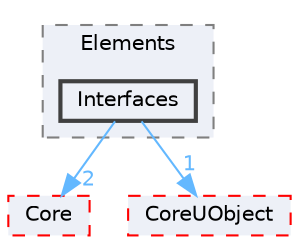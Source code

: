 digraph "Interfaces"
{
 // INTERACTIVE_SVG=YES
 // LATEX_PDF_SIZE
  bgcolor="transparent";
  edge [fontname=Helvetica,fontsize=10,labelfontname=Helvetica,labelfontsize=10];
  node [fontname=Helvetica,fontsize=10,shape=box,height=0.2,width=0.4];
  compound=true
  subgraph clusterdir_2848491951e81d6ed5b69fe207134632 {
    graph [ bgcolor="#edf0f7", pencolor="grey50", label="Elements", fontname=Helvetica,fontsize=10 style="filled,dashed", URL="dir_2848491951e81d6ed5b69fe207134632.html",tooltip=""]
  dir_1aebe0baad59a292f817c5f7921965bb [label="Interfaces", fillcolor="#edf0f7", color="grey25", style="filled,bold", URL="dir_1aebe0baad59a292f817c5f7921965bb.html",tooltip=""];
  }
  dir_0e6cddcc9caa1238c7f3774224afaa45 [label="Core", fillcolor="#edf0f7", color="red", style="filled,dashed", URL="dir_0e6cddcc9caa1238c7f3774224afaa45.html",tooltip=""];
  dir_4c499e5e32e2b4479ad7e552df73eeae [label="CoreUObject", fillcolor="#edf0f7", color="red", style="filled,dashed", URL="dir_4c499e5e32e2b4479ad7e552df73eeae.html",tooltip=""];
  dir_1aebe0baad59a292f817c5f7921965bb->dir_0e6cddcc9caa1238c7f3774224afaa45 [headlabel="2", labeldistance=1.5 headhref="dir_000507_000266.html" href="dir_000507_000266.html" color="steelblue1" fontcolor="steelblue1"];
  dir_1aebe0baad59a292f817c5f7921965bb->dir_4c499e5e32e2b4479ad7e552df73eeae [headlabel="1", labeldistance=1.5 headhref="dir_000507_000268.html" href="dir_000507_000268.html" color="steelblue1" fontcolor="steelblue1"];
}
